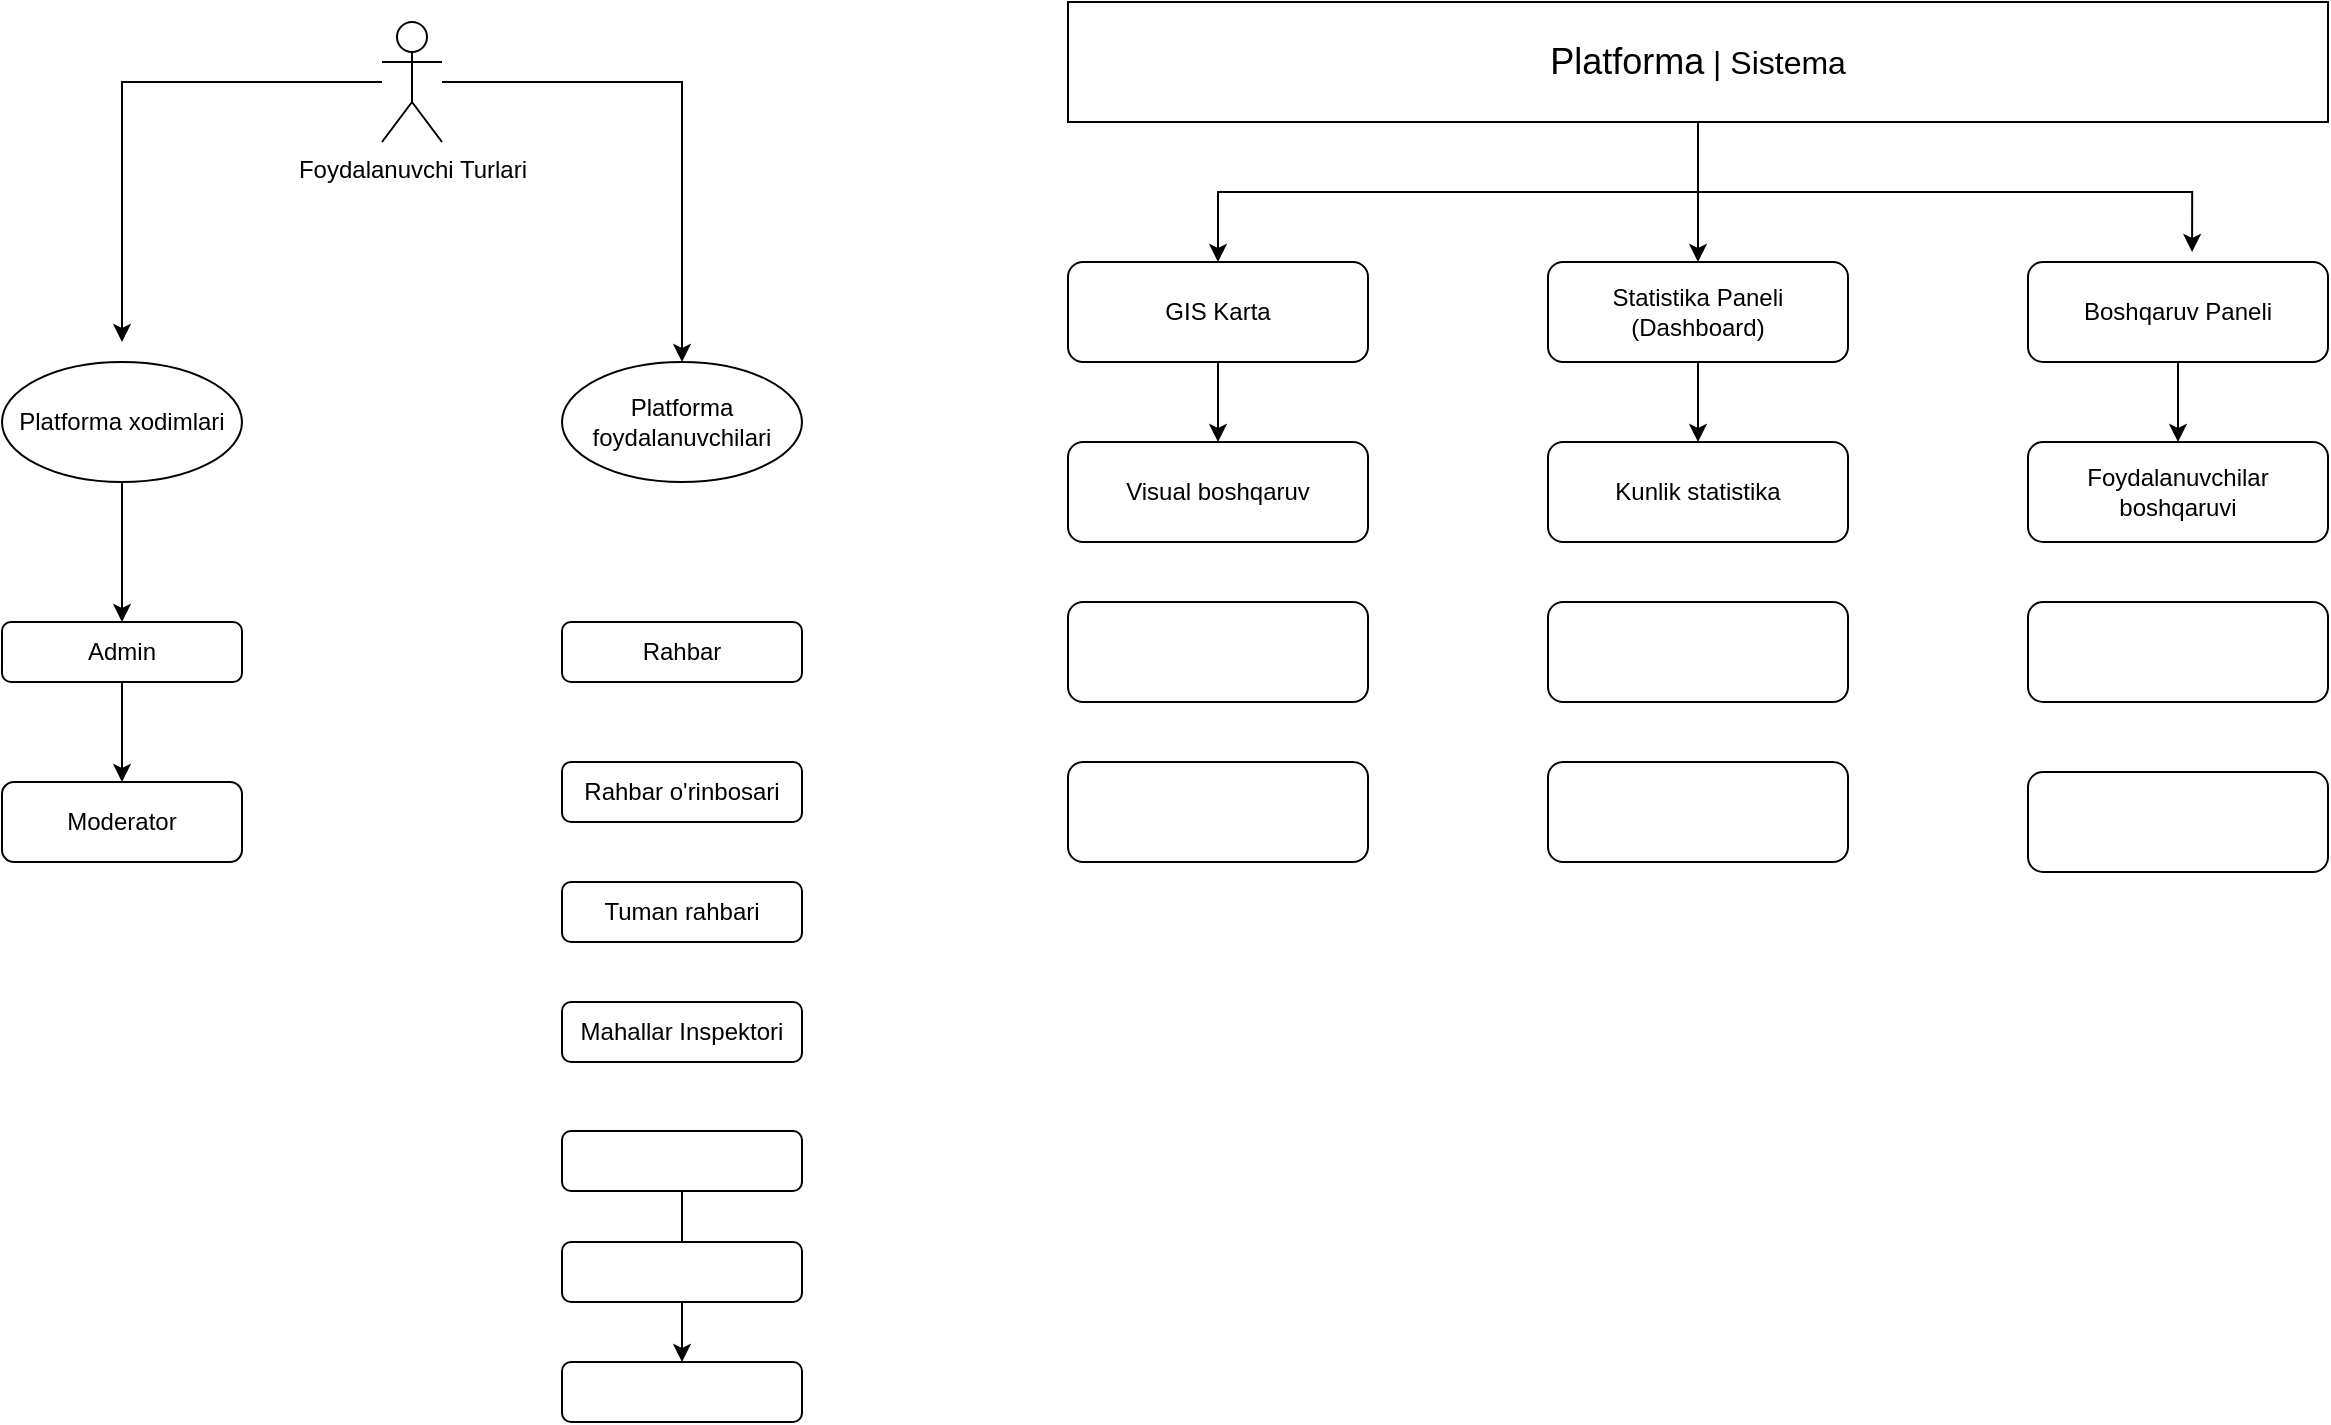 <mxfile version="14.6.13" type="github">
  <diagram id="C5RBs43oDa-KdzZeNtuy" name="Page-1">
    <mxGraphModel dx="2719" dy="1228" grid="1" gridSize="10" guides="1" tooltips="1" connect="1" arrows="1" fold="1" page="1" pageScale="1" pageWidth="827" pageHeight="1169" math="0" shadow="0">
      <root>
        <mxCell id="WIyWlLk6GJQsqaUBKTNV-0" />
        <mxCell id="WIyWlLk6GJQsqaUBKTNV-1" parent="WIyWlLk6GJQsqaUBKTNV-0" />
        <mxCell id="99SxxI0aGrYOPuLCrgTW-7" style="edgeStyle=orthogonalEdgeStyle;rounded=0;orthogonalLoop=1;jettySize=auto;html=1;entryX=0.5;entryY=0;entryDx=0;entryDy=0;" edge="1" parent="WIyWlLk6GJQsqaUBKTNV-1" source="99SxxI0aGrYOPuLCrgTW-0" target="99SxxI0aGrYOPuLCrgTW-6">
          <mxGeometry relative="1" as="geometry" />
        </mxCell>
        <mxCell id="99SxxI0aGrYOPuLCrgTW-9" style="edgeStyle=orthogonalEdgeStyle;rounded=0;orthogonalLoop=1;jettySize=auto;html=1;entryX=0.547;entryY=-0.1;entryDx=0;entryDy=0;entryPerimeter=0;" edge="1" parent="WIyWlLk6GJQsqaUBKTNV-1" source="99SxxI0aGrYOPuLCrgTW-0" target="99SxxI0aGrYOPuLCrgTW-8">
          <mxGeometry relative="1" as="geometry" />
        </mxCell>
        <mxCell id="99SxxI0aGrYOPuLCrgTW-10" style="edgeStyle=orthogonalEdgeStyle;rounded=0;orthogonalLoop=1;jettySize=auto;html=1;" edge="1" parent="WIyWlLk6GJQsqaUBKTNV-1" source="99SxxI0aGrYOPuLCrgTW-0" target="99SxxI0aGrYOPuLCrgTW-3">
          <mxGeometry relative="1" as="geometry" />
        </mxCell>
        <mxCell id="99SxxI0aGrYOPuLCrgTW-0" value="&lt;span style=&quot;font-size: 18px&quot;&gt;Platforma&lt;/span&gt;&lt;font size=&quot;3&quot;&gt;&amp;nbsp;| Sistema&lt;/font&gt;" style="rounded=0;whiteSpace=wrap;html=1;" vertex="1" parent="WIyWlLk6GJQsqaUBKTNV-1">
          <mxGeometry x="120" y="20" width="630" height="60" as="geometry" />
        </mxCell>
        <mxCell id="99SxxI0aGrYOPuLCrgTW-33" value="" style="edgeStyle=orthogonalEdgeStyle;rounded=0;orthogonalLoop=1;jettySize=auto;html=1;" edge="1" parent="WIyWlLk6GJQsqaUBKTNV-1" source="99SxxI0aGrYOPuLCrgTW-3" target="99SxxI0aGrYOPuLCrgTW-32">
          <mxGeometry relative="1" as="geometry" />
        </mxCell>
        <mxCell id="99SxxI0aGrYOPuLCrgTW-3" value="GIS Karta" style="rounded=1;whiteSpace=wrap;html=1;" vertex="1" parent="WIyWlLk6GJQsqaUBKTNV-1">
          <mxGeometry x="120" y="150" width="150" height="50" as="geometry" />
        </mxCell>
        <mxCell id="99SxxI0aGrYOPuLCrgTW-35" value="" style="edgeStyle=orthogonalEdgeStyle;rounded=0;orthogonalLoop=1;jettySize=auto;html=1;" edge="1" parent="WIyWlLk6GJQsqaUBKTNV-1" source="99SxxI0aGrYOPuLCrgTW-6" target="99SxxI0aGrYOPuLCrgTW-34">
          <mxGeometry relative="1" as="geometry" />
        </mxCell>
        <mxCell id="99SxxI0aGrYOPuLCrgTW-6" value="Statistika Paneli (Dashboard)" style="rounded=1;whiteSpace=wrap;html=1;" vertex="1" parent="WIyWlLk6GJQsqaUBKTNV-1">
          <mxGeometry x="360" y="150" width="150" height="50" as="geometry" />
        </mxCell>
        <mxCell id="99SxxI0aGrYOPuLCrgTW-37" value="" style="edgeStyle=orthogonalEdgeStyle;rounded=0;orthogonalLoop=1;jettySize=auto;html=1;" edge="1" parent="WIyWlLk6GJQsqaUBKTNV-1" source="99SxxI0aGrYOPuLCrgTW-8" target="99SxxI0aGrYOPuLCrgTW-36">
          <mxGeometry relative="1" as="geometry" />
        </mxCell>
        <mxCell id="99SxxI0aGrYOPuLCrgTW-8" value="Boshqaruv Paneli" style="rounded=1;whiteSpace=wrap;html=1;" vertex="1" parent="WIyWlLk6GJQsqaUBKTNV-1">
          <mxGeometry x="600" y="150" width="150" height="50" as="geometry" />
        </mxCell>
        <mxCell id="99SxxI0aGrYOPuLCrgTW-19" value="" style="group;container=1;" vertex="1" connectable="0" parent="WIyWlLk6GJQsqaUBKTNV-1">
          <mxGeometry x="-413" y="30" width="400" height="230" as="geometry" />
        </mxCell>
        <mxCell id="99SxxI0aGrYOPuLCrgTW-13" style="edgeStyle=orthogonalEdgeStyle;rounded=0;orthogonalLoop=1;jettySize=auto;html=1;" edge="1" parent="99SxxI0aGrYOPuLCrgTW-19" source="99SxxI0aGrYOPuLCrgTW-11">
          <mxGeometry relative="1" as="geometry">
            <mxPoint x="60" y="160" as="targetPoint" />
            <Array as="points">
              <mxPoint x="60" y="30" />
            </Array>
          </mxGeometry>
        </mxCell>
        <mxCell id="99SxxI0aGrYOPuLCrgTW-11" value="Foydalanuvchi Turlari" style="shape=umlActor;verticalLabelPosition=bottom;verticalAlign=top;html=1;outlineConnect=0;" vertex="1" parent="99SxxI0aGrYOPuLCrgTW-19">
          <mxGeometry x="190" width="30" height="60" as="geometry" />
        </mxCell>
        <mxCell id="99SxxI0aGrYOPuLCrgTW-14" value="Platforma xodimlari" style="ellipse;whiteSpace=wrap;html=1;" vertex="1" parent="99SxxI0aGrYOPuLCrgTW-19">
          <mxGeometry y="170" width="120" height="60" as="geometry" />
        </mxCell>
        <mxCell id="99SxxI0aGrYOPuLCrgTW-15" style="edgeStyle=orthogonalEdgeStyle;rounded=0;orthogonalLoop=1;jettySize=auto;html=1;exitX=0.5;exitY=1;exitDx=0;exitDy=0;" edge="1" parent="99SxxI0aGrYOPuLCrgTW-19" source="99SxxI0aGrYOPuLCrgTW-14" target="99SxxI0aGrYOPuLCrgTW-14">
          <mxGeometry relative="1" as="geometry" />
        </mxCell>
        <mxCell id="99SxxI0aGrYOPuLCrgTW-16" value="Platforma foydalanuvchilari" style="ellipse;whiteSpace=wrap;html=1;" vertex="1" parent="99SxxI0aGrYOPuLCrgTW-19">
          <mxGeometry x="280" y="170" width="120" height="60" as="geometry" />
        </mxCell>
        <mxCell id="99SxxI0aGrYOPuLCrgTW-18" style="edgeStyle=orthogonalEdgeStyle;rounded=0;orthogonalLoop=1;jettySize=auto;html=1;entryX=0.5;entryY=0;entryDx=0;entryDy=0;" edge="1" parent="99SxxI0aGrYOPuLCrgTW-19" source="99SxxI0aGrYOPuLCrgTW-11" target="99SxxI0aGrYOPuLCrgTW-16">
          <mxGeometry relative="1" as="geometry" />
        </mxCell>
        <mxCell id="99SxxI0aGrYOPuLCrgTW-23" style="edgeStyle=orthogonalEdgeStyle;rounded=0;orthogonalLoop=1;jettySize=auto;html=1;entryX=0.5;entryY=0;entryDx=0;entryDy=0;" edge="1" parent="WIyWlLk6GJQsqaUBKTNV-1" source="99SxxI0aGrYOPuLCrgTW-20" target="99SxxI0aGrYOPuLCrgTW-22">
          <mxGeometry relative="1" as="geometry" />
        </mxCell>
        <mxCell id="99SxxI0aGrYOPuLCrgTW-20" value="Admin" style="rounded=1;whiteSpace=wrap;html=1;" vertex="1" parent="WIyWlLk6GJQsqaUBKTNV-1">
          <mxGeometry x="-413" y="330" width="120" height="30" as="geometry" />
        </mxCell>
        <mxCell id="99SxxI0aGrYOPuLCrgTW-21" style="edgeStyle=orthogonalEdgeStyle;rounded=0;orthogonalLoop=1;jettySize=auto;html=1;entryX=0.5;entryY=0;entryDx=0;entryDy=0;" edge="1" parent="WIyWlLk6GJQsqaUBKTNV-1" source="99SxxI0aGrYOPuLCrgTW-14" target="99SxxI0aGrYOPuLCrgTW-20">
          <mxGeometry relative="1" as="geometry" />
        </mxCell>
        <mxCell id="99SxxI0aGrYOPuLCrgTW-22" value="Moderator" style="rounded=1;whiteSpace=wrap;html=1;" vertex="1" parent="WIyWlLk6GJQsqaUBKTNV-1">
          <mxGeometry x="-413" y="410" width="120" height="40" as="geometry" />
        </mxCell>
        <mxCell id="99SxxI0aGrYOPuLCrgTW-24" value="Rahbar" style="rounded=1;whiteSpace=wrap;html=1;" vertex="1" parent="WIyWlLk6GJQsqaUBKTNV-1">
          <mxGeometry x="-133" y="330" width="120" height="30" as="geometry" />
        </mxCell>
        <mxCell id="99SxxI0aGrYOPuLCrgTW-25" value="Rahbar o&#39;rinbosari" style="rounded=1;whiteSpace=wrap;html=1;" vertex="1" parent="WIyWlLk6GJQsqaUBKTNV-1">
          <mxGeometry x="-133" y="400" width="120" height="30" as="geometry" />
        </mxCell>
        <mxCell id="99SxxI0aGrYOPuLCrgTW-26" value="Tuman rahbari" style="rounded=1;whiteSpace=wrap;html=1;" vertex="1" parent="WIyWlLk6GJQsqaUBKTNV-1">
          <mxGeometry x="-133" y="460" width="120" height="30" as="geometry" />
        </mxCell>
        <mxCell id="99SxxI0aGrYOPuLCrgTW-27" value="Mahallar Inspektori" style="rounded=1;whiteSpace=wrap;html=1;" vertex="1" parent="WIyWlLk6GJQsqaUBKTNV-1">
          <mxGeometry x="-133" y="520" width="120" height="30" as="geometry" />
        </mxCell>
        <mxCell id="99SxxI0aGrYOPuLCrgTW-31" value="" style="edgeStyle=orthogonalEdgeStyle;rounded=0;orthogonalLoop=1;jettySize=auto;html=1;" edge="1" parent="WIyWlLk6GJQsqaUBKTNV-1" source="99SxxI0aGrYOPuLCrgTW-28" target="99SxxI0aGrYOPuLCrgTW-30">
          <mxGeometry relative="1" as="geometry" />
        </mxCell>
        <mxCell id="99SxxI0aGrYOPuLCrgTW-28" value="" style="rounded=1;whiteSpace=wrap;html=1;" vertex="1" parent="WIyWlLk6GJQsqaUBKTNV-1">
          <mxGeometry x="-133" y="584.5" width="120" height="30" as="geometry" />
        </mxCell>
        <mxCell id="99SxxI0aGrYOPuLCrgTW-29" value="" style="rounded=1;whiteSpace=wrap;html=1;" vertex="1" parent="WIyWlLk6GJQsqaUBKTNV-1">
          <mxGeometry x="-133" y="640" width="120" height="30" as="geometry" />
        </mxCell>
        <mxCell id="99SxxI0aGrYOPuLCrgTW-30" value="" style="rounded=1;whiteSpace=wrap;html=1;" vertex="1" parent="WIyWlLk6GJQsqaUBKTNV-1">
          <mxGeometry x="-133" y="700" width="120" height="30" as="geometry" />
        </mxCell>
        <mxCell id="99SxxI0aGrYOPuLCrgTW-32" value="Visual boshqaruv" style="rounded=1;whiteSpace=wrap;html=1;" vertex="1" parent="WIyWlLk6GJQsqaUBKTNV-1">
          <mxGeometry x="120" y="240" width="150" height="50" as="geometry" />
        </mxCell>
        <mxCell id="99SxxI0aGrYOPuLCrgTW-34" value="Kunlik statistika" style="rounded=1;whiteSpace=wrap;html=1;" vertex="1" parent="WIyWlLk6GJQsqaUBKTNV-1">
          <mxGeometry x="360" y="240" width="150" height="50" as="geometry" />
        </mxCell>
        <mxCell id="99SxxI0aGrYOPuLCrgTW-36" value="Foydalanuvchilar boshqaruvi" style="rounded=1;whiteSpace=wrap;html=1;" vertex="1" parent="WIyWlLk6GJQsqaUBKTNV-1">
          <mxGeometry x="600" y="240" width="150" height="50" as="geometry" />
        </mxCell>
        <mxCell id="99SxxI0aGrYOPuLCrgTW-38" value="" style="rounded=1;whiteSpace=wrap;html=1;" vertex="1" parent="WIyWlLk6GJQsqaUBKTNV-1">
          <mxGeometry x="120" y="320" width="150" height="50" as="geometry" />
        </mxCell>
        <mxCell id="99SxxI0aGrYOPuLCrgTW-39" value="" style="rounded=1;whiteSpace=wrap;html=1;" vertex="1" parent="WIyWlLk6GJQsqaUBKTNV-1">
          <mxGeometry x="600" y="320" width="150" height="50" as="geometry" />
        </mxCell>
        <mxCell id="99SxxI0aGrYOPuLCrgTW-40" value="" style="rounded=1;whiteSpace=wrap;html=1;" vertex="1" parent="WIyWlLk6GJQsqaUBKTNV-1">
          <mxGeometry x="360" y="320" width="150" height="50" as="geometry" />
        </mxCell>
        <mxCell id="99SxxI0aGrYOPuLCrgTW-41" value="" style="rounded=1;whiteSpace=wrap;html=1;" vertex="1" parent="WIyWlLk6GJQsqaUBKTNV-1">
          <mxGeometry x="120" y="400" width="150" height="50" as="geometry" />
        </mxCell>
        <mxCell id="99SxxI0aGrYOPuLCrgTW-42" value="" style="rounded=1;whiteSpace=wrap;html=1;" vertex="1" parent="WIyWlLk6GJQsqaUBKTNV-1">
          <mxGeometry x="360" y="400" width="150" height="50" as="geometry" />
        </mxCell>
        <mxCell id="99SxxI0aGrYOPuLCrgTW-43" value="" style="rounded=1;whiteSpace=wrap;html=1;" vertex="1" parent="WIyWlLk6GJQsqaUBKTNV-1">
          <mxGeometry x="600" y="405" width="150" height="50" as="geometry" />
        </mxCell>
      </root>
    </mxGraphModel>
  </diagram>
</mxfile>
